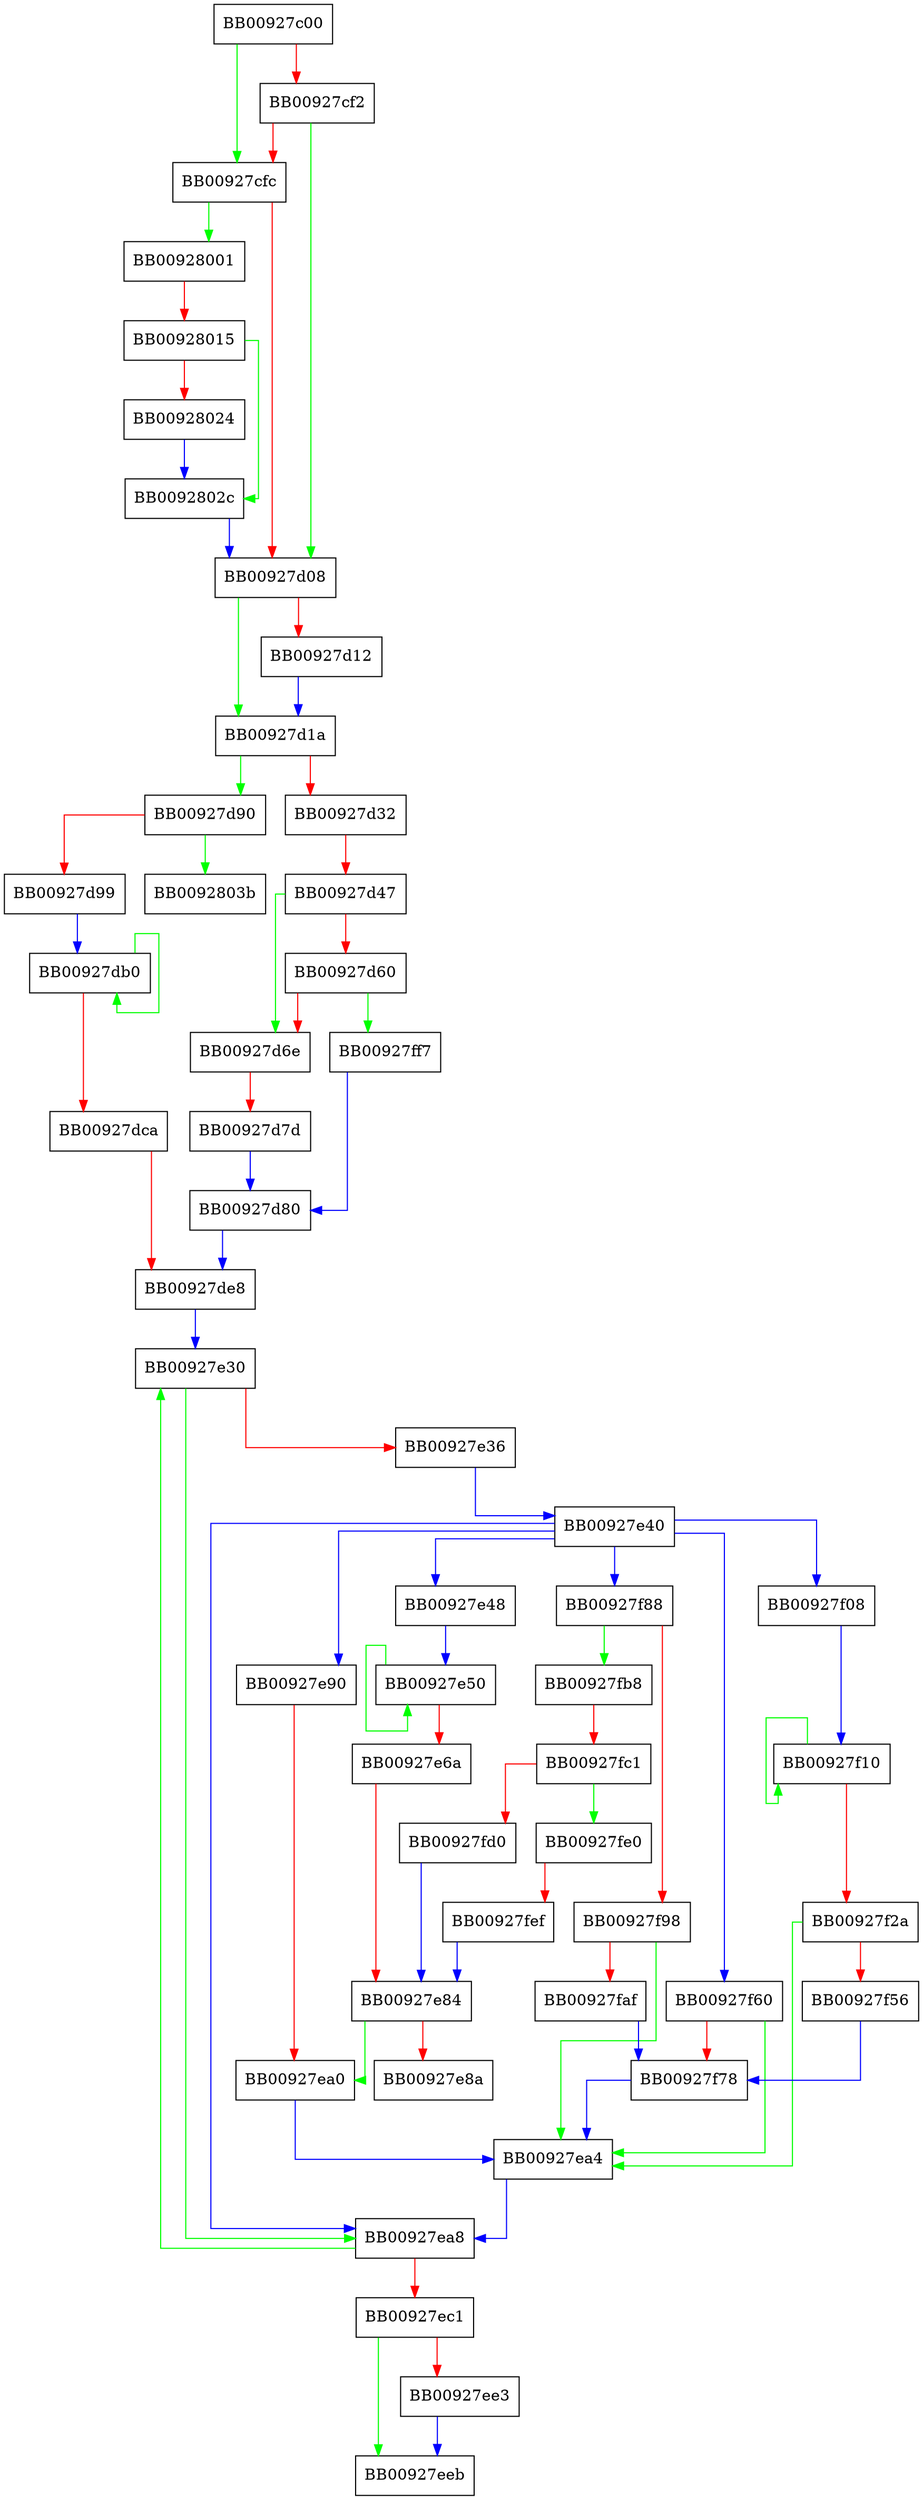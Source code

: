 digraph uw_update_context_1 {
  node [shape="box"];
  graph [splines=ortho];
  BB00927c00 -> BB00927cfc [color="green"];
  BB00927c00 -> BB00927cf2 [color="red"];
  BB00927cf2 -> BB00927d08 [color="green"];
  BB00927cf2 -> BB00927cfc [color="red"];
  BB00927cfc -> BB00928001 [color="green"];
  BB00927cfc -> BB00927d08 [color="red"];
  BB00927d08 -> BB00927d1a [color="green"];
  BB00927d08 -> BB00927d12 [color="red"];
  BB00927d12 -> BB00927d1a [color="blue"];
  BB00927d1a -> BB00927d90 [color="green"];
  BB00927d1a -> BB00927d32 [color="red"];
  BB00927d32 -> BB00927d47 [color="red"];
  BB00927d47 -> BB00927d6e [color="green"];
  BB00927d47 -> BB00927d60 [color="red"];
  BB00927d60 -> BB00927ff7 [color="green"];
  BB00927d60 -> BB00927d6e [color="red"];
  BB00927d6e -> BB00927d7d [color="red"];
  BB00927d7d -> BB00927d80 [color="blue"];
  BB00927d80 -> BB00927de8 [color="blue"];
  BB00927d90 -> BB0092803b [color="green"];
  BB00927d90 -> BB00927d99 [color="red"];
  BB00927d99 -> BB00927db0 [color="blue"];
  BB00927db0 -> BB00927db0 [color="green"];
  BB00927db0 -> BB00927dca [color="red"];
  BB00927dca -> BB00927de8 [color="red"];
  BB00927de8 -> BB00927e30 [color="blue"];
  BB00927e30 -> BB00927ea8 [color="green"];
  BB00927e30 -> BB00927e36 [color="red"];
  BB00927e36 -> BB00927e40 [color="blue"];
  BB00927e40 -> BB00927ea8 [color="blue"];
  BB00927e40 -> BB00927f60 [color="blue"];
  BB00927e40 -> BB00927f88 [color="blue"];
  BB00927e40 -> BB00927f08 [color="blue"];
  BB00927e40 -> BB00927e90 [color="blue"];
  BB00927e40 -> BB00927e48 [color="blue"];
  BB00927e48 -> BB00927e50 [color="blue"];
  BB00927e50 -> BB00927e50 [color="green"];
  BB00927e50 -> BB00927e6a [color="red"];
  BB00927e6a -> BB00927e84 [color="red"];
  BB00927e84 -> BB00927ea0 [color="green"];
  BB00927e84 -> BB00927e8a [color="red"];
  BB00927e90 -> BB00927ea0 [color="red"];
  BB00927ea0 -> BB00927ea4 [color="blue"];
  BB00927ea4 -> BB00927ea8 [color="blue"];
  BB00927ea8 -> BB00927e30 [color="green"];
  BB00927ea8 -> BB00927ec1 [color="red"];
  BB00927ec1 -> BB00927eeb [color="green"];
  BB00927ec1 -> BB00927ee3 [color="red"];
  BB00927ee3 -> BB00927eeb [color="blue"];
  BB00927f08 -> BB00927f10 [color="blue"];
  BB00927f10 -> BB00927f10 [color="green"];
  BB00927f10 -> BB00927f2a [color="red"];
  BB00927f2a -> BB00927ea4 [color="green"];
  BB00927f2a -> BB00927f56 [color="red"];
  BB00927f56 -> BB00927f78 [color="blue"];
  BB00927f60 -> BB00927ea4 [color="green"];
  BB00927f60 -> BB00927f78 [color="red"];
  BB00927f78 -> BB00927ea4 [color="blue"];
  BB00927f88 -> BB00927fb8 [color="green"];
  BB00927f88 -> BB00927f98 [color="red"];
  BB00927f98 -> BB00927ea4 [color="green"];
  BB00927f98 -> BB00927faf [color="red"];
  BB00927faf -> BB00927f78 [color="blue"];
  BB00927fb8 -> BB00927fc1 [color="red"];
  BB00927fc1 -> BB00927fe0 [color="green"];
  BB00927fc1 -> BB00927fd0 [color="red"];
  BB00927fd0 -> BB00927e84 [color="blue"];
  BB00927fe0 -> BB00927fef [color="red"];
  BB00927fef -> BB00927e84 [color="blue"];
  BB00927ff7 -> BB00927d80 [color="blue"];
  BB00928001 -> BB00928015 [color="red"];
  BB00928015 -> BB0092802c [color="green"];
  BB00928015 -> BB00928024 [color="red"];
  BB00928024 -> BB0092802c [color="blue"];
  BB0092802c -> BB00927d08 [color="blue"];
}